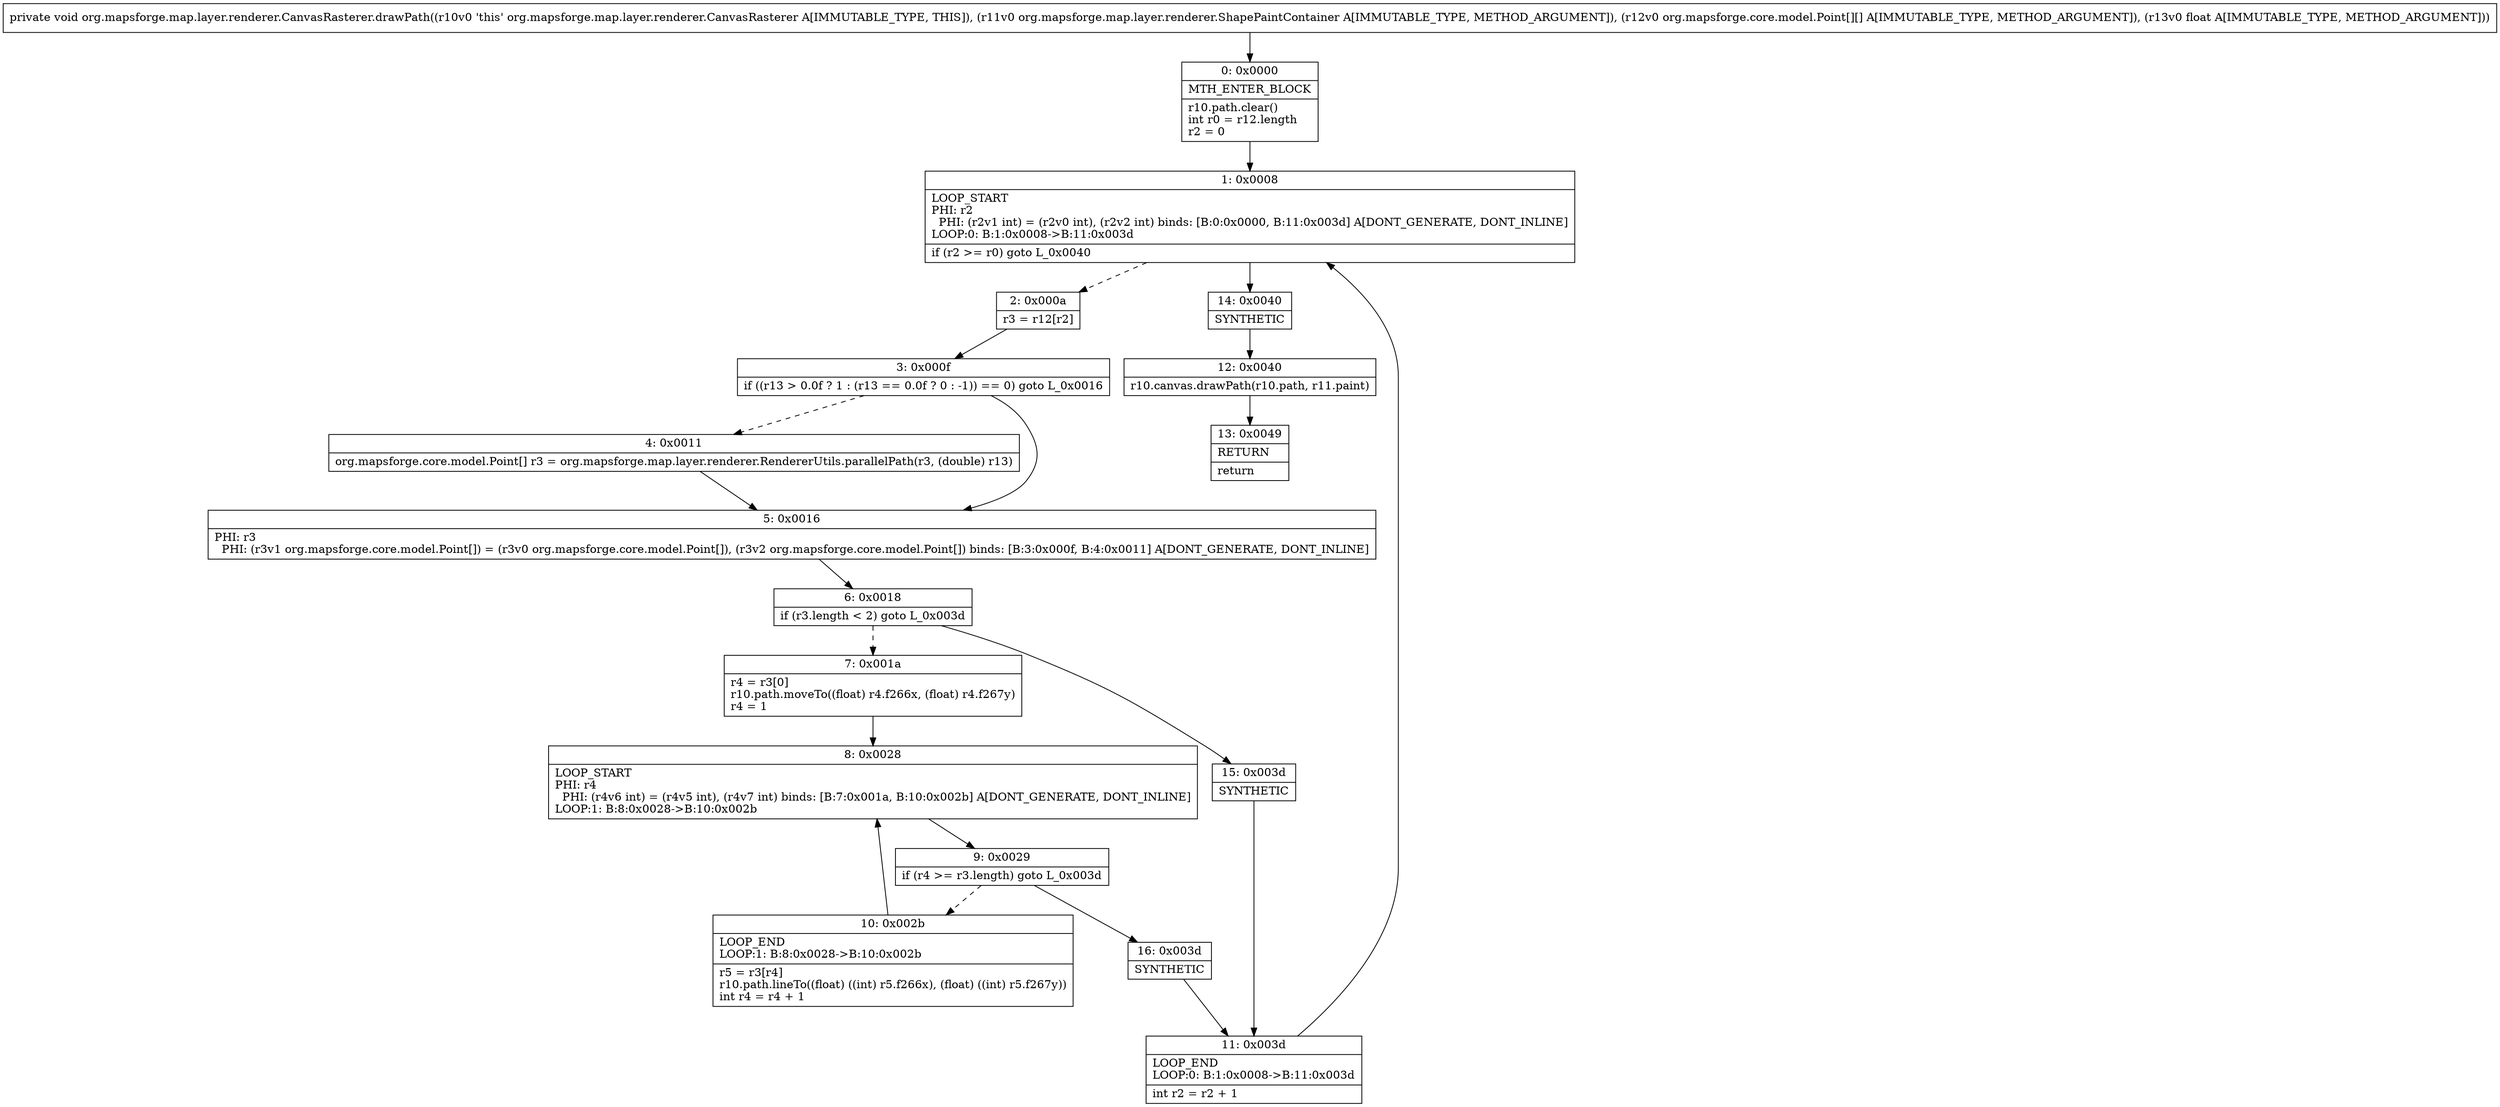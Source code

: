 digraph "CFG fororg.mapsforge.map.layer.renderer.CanvasRasterer.drawPath(Lorg\/mapsforge\/map\/layer\/renderer\/ShapePaintContainer;[[Lorg\/mapsforge\/core\/model\/Point;F)V" {
Node_0 [shape=record,label="{0\:\ 0x0000|MTH_ENTER_BLOCK\l|r10.path.clear()\lint r0 = r12.length\lr2 = 0\l}"];
Node_1 [shape=record,label="{1\:\ 0x0008|LOOP_START\lPHI: r2 \l  PHI: (r2v1 int) = (r2v0 int), (r2v2 int) binds: [B:0:0x0000, B:11:0x003d] A[DONT_GENERATE, DONT_INLINE]\lLOOP:0: B:1:0x0008\-\>B:11:0x003d\l|if (r2 \>= r0) goto L_0x0040\l}"];
Node_2 [shape=record,label="{2\:\ 0x000a|r3 = r12[r2]\l}"];
Node_3 [shape=record,label="{3\:\ 0x000f|if ((r13 \> 0.0f ? 1 : (r13 == 0.0f ? 0 : \-1)) == 0) goto L_0x0016\l}"];
Node_4 [shape=record,label="{4\:\ 0x0011|org.mapsforge.core.model.Point[] r3 = org.mapsforge.map.layer.renderer.RendererUtils.parallelPath(r3, (double) r13)\l}"];
Node_5 [shape=record,label="{5\:\ 0x0016|PHI: r3 \l  PHI: (r3v1 org.mapsforge.core.model.Point[]) = (r3v0 org.mapsforge.core.model.Point[]), (r3v2 org.mapsforge.core.model.Point[]) binds: [B:3:0x000f, B:4:0x0011] A[DONT_GENERATE, DONT_INLINE]\l}"];
Node_6 [shape=record,label="{6\:\ 0x0018|if (r3.length \< 2) goto L_0x003d\l}"];
Node_7 [shape=record,label="{7\:\ 0x001a|r4 = r3[0]\lr10.path.moveTo((float) r4.f266x, (float) r4.f267y)\lr4 = 1\l}"];
Node_8 [shape=record,label="{8\:\ 0x0028|LOOP_START\lPHI: r4 \l  PHI: (r4v6 int) = (r4v5 int), (r4v7 int) binds: [B:7:0x001a, B:10:0x002b] A[DONT_GENERATE, DONT_INLINE]\lLOOP:1: B:8:0x0028\-\>B:10:0x002b\l}"];
Node_9 [shape=record,label="{9\:\ 0x0029|if (r4 \>= r3.length) goto L_0x003d\l}"];
Node_10 [shape=record,label="{10\:\ 0x002b|LOOP_END\lLOOP:1: B:8:0x0028\-\>B:10:0x002b\l|r5 = r3[r4]\lr10.path.lineTo((float) ((int) r5.f266x), (float) ((int) r5.f267y))\lint r4 = r4 + 1\l}"];
Node_11 [shape=record,label="{11\:\ 0x003d|LOOP_END\lLOOP:0: B:1:0x0008\-\>B:11:0x003d\l|int r2 = r2 + 1\l}"];
Node_12 [shape=record,label="{12\:\ 0x0040|r10.canvas.drawPath(r10.path, r11.paint)\l}"];
Node_13 [shape=record,label="{13\:\ 0x0049|RETURN\l|return\l}"];
Node_14 [shape=record,label="{14\:\ 0x0040|SYNTHETIC\l}"];
Node_15 [shape=record,label="{15\:\ 0x003d|SYNTHETIC\l}"];
Node_16 [shape=record,label="{16\:\ 0x003d|SYNTHETIC\l}"];
MethodNode[shape=record,label="{private void org.mapsforge.map.layer.renderer.CanvasRasterer.drawPath((r10v0 'this' org.mapsforge.map.layer.renderer.CanvasRasterer A[IMMUTABLE_TYPE, THIS]), (r11v0 org.mapsforge.map.layer.renderer.ShapePaintContainer A[IMMUTABLE_TYPE, METHOD_ARGUMENT]), (r12v0 org.mapsforge.core.model.Point[][] A[IMMUTABLE_TYPE, METHOD_ARGUMENT]), (r13v0 float A[IMMUTABLE_TYPE, METHOD_ARGUMENT])) }"];
MethodNode -> Node_0;
Node_0 -> Node_1;
Node_1 -> Node_2[style=dashed];
Node_1 -> Node_14;
Node_2 -> Node_3;
Node_3 -> Node_4[style=dashed];
Node_3 -> Node_5;
Node_4 -> Node_5;
Node_5 -> Node_6;
Node_6 -> Node_7[style=dashed];
Node_6 -> Node_15;
Node_7 -> Node_8;
Node_8 -> Node_9;
Node_9 -> Node_10[style=dashed];
Node_9 -> Node_16;
Node_10 -> Node_8;
Node_11 -> Node_1;
Node_12 -> Node_13;
Node_14 -> Node_12;
Node_15 -> Node_11;
Node_16 -> Node_11;
}

